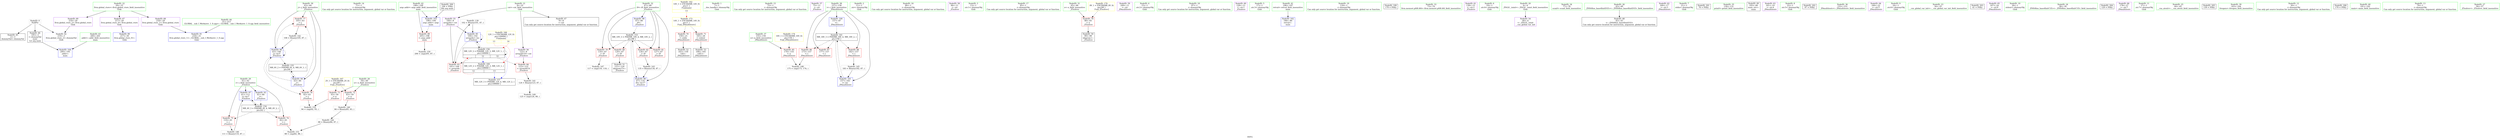 digraph "SVFG" {
	label="SVFG";

	Node0x55c436a67fd0 [shape=record,color=grey,label="{NodeID: 0\nNullPtr}"];
	Node0x55c436a67fd0 -> Node0x55c436a7e510[style=solid];
	Node0x55c436a67fd0 -> Node0x55c436a7e610[style=solid];
	Node0x55c436a67fd0 -> Node0x55c436a81ce0[style=solid];
	Node0x55c436a7e880 [shape=record,color=blue,label="{NodeID: 97\n61\<--111\ni\<--inc7\n_Z5solvev\n}"];
	Node0x55c436a7e880 -> Node0x55c436a8abe0[style=dashed];
	Node0x55c436a7c7f0 [shape=record,color=green,label="{NodeID: 14\n71\<--1\n\<--dummyObj\nCan only get source location for instruction, argument, global var or function.}"];
	Node0x55c436a7d5f0 [shape=record,color=green,label="{NodeID: 28\n59\<--60\nn\<--n_field_insensitive\n_Z5solvev\n}"];
	Node0x55c436a7d5f0 -> Node0x55c436a80c40[style=solid];
	Node0x55c436a7d5f0 -> Node0x55c436a80d10[style=solid];
	Node0x55c436a7e270 [shape=record,color=green,label="{NodeID: 42\n198\<--199\nargc.addr\<--argc.addr_field_insensitive\nmain\n}"];
	Node0x55c436a7e270 -> Node0x55c436a81a10[style=solid];
	Node0x55c436a7e270 -> Node0x55c436a7ed60[style=solid];
	Node0x55c436a7f610 [shape=record,color=grey,label="{NodeID: 139\n102 = Binary(101, 87, )\n}"];
	Node0x55c436a7f610 -> Node0x55c436a81f80[style=solid];
	Node0x55c436a7feb0 [shape=record,color=purple,label="{NodeID: 56\n122\<--8\narrayidx14\<--cnt\n_Z5solvev\n}"];
	Node0x55c436a7feb0 -> Node0x55c436a81600[style=solid];
	Node0x55c436a8a6e0 [shape=record,color=black,label="{NodeID: 153\nMR_10V_3 = PHI(MR_10V_4, MR_10V_2, )\npts\{68 \}\n}"];
	Node0x55c436a8a6e0 -> Node0x55c436a811f0[style=dashed];
	Node0x55c436a8a6e0 -> Node0x55c436a812c0[style=dashed];
	Node0x55c436a8a6e0 -> Node0x55c436a81390[style=dashed];
	Node0x55c436a8a6e0 -> Node0x55c436a81460[style=dashed];
	Node0x55c436a8a6e0 -> Node0x55c436a7ea20[style=dashed];
	Node0x55c436a80aa0 [shape=record,color=red,label="{NodeID: 70\n159\<--21\n\<--stdin\n_Z9multitestv\n}"];
	Node0x55c436a80aa0 -> Node0x55c436a7fb70[style=solid];
	Node0x55c436a8e280 [shape=record,color=yellow,style=double,label="{NodeID: 167\n2V_1 = ENCHI(MR_2V_0)\npts\{60 \}\nFun[_Z5solvev]}"];
	Node0x55c436a8e280 -> Node0x55c436a80c40[style=dashed];
	Node0x55c436a8e280 -> Node0x55c436a80d10[style=dashed];
	Node0x55c436a81600 [shape=record,color=red,label="{NodeID: 84\n123\<--122\n\<--arrayidx14\n_Z5solvev\n}"];
	Node0x55c436a81600 -> Node0x55c436a858d0[style=solid];
	Node0x55c436a68260 [shape=record,color=green,label="{NodeID: 1\n7\<--1\n__dso_handle\<--dummyObj\nGlob }"];
	Node0x55c436a7e950 [shape=record,color=blue,label="{NodeID: 98\n67\<--80\ni9\<--\n_Z5solvev\n}"];
	Node0x55c436a7e950 -> Node0x55c436a8a6e0[style=dashed];
	Node0x55c436a7c8f0 [shape=record,color=green,label="{NodeID: 15\n72\<--1\n\<--dummyObj\nCan only get source location for instruction, argument, global var or function.}"];
	Node0x55c436a7d6c0 [shape=record,color=green,label="{NodeID: 29\n61\<--62\ni\<--i_field_insensitive\n_Z5solvev\n}"];
	Node0x55c436a7d6c0 -> Node0x55c436a80de0[style=solid];
	Node0x55c436a7d6c0 -> Node0x55c436a80eb0[style=solid];
	Node0x55c436a7d6c0 -> Node0x55c436a81de0[style=solid];
	Node0x55c436a7d6c0 -> Node0x55c436a7e880[style=solid];
	Node0x55c436a7e340 [shape=record,color=green,label="{NodeID: 43\n200\<--201\n.addr\<--.addr_field_insensitive\nmain\n}"];
	Node0x55c436a7e340 -> Node0x55c436a7ee30[style=solid];
	Node0x55c436a85790 [shape=record,color=grey,label="{NodeID: 140\n84 = Binary(85, 83, )\n}"];
	Node0x55c436a85790 -> Node0x55c436a85d50[style=solid];
	Node0x55c436a7ff80 [shape=record,color=purple,label="{NodeID: 57\n75\<--11\n\<--.str\n_Z5solvev\n}"];
	Node0x55c436a8abe0 [shape=record,color=black,label="{NodeID: 154\nMR_4V_3 = PHI(MR_4V_4, MR_4V_2, )\npts\{62 \}\n}"];
	Node0x55c436a8abe0 -> Node0x55c436a80de0[style=dashed];
	Node0x55c436a8abe0 -> Node0x55c436a80eb0[style=dashed];
	Node0x55c436a8abe0 -> Node0x55c436a7e880[style=dashed];
	Node0x55c436a80b70 [shape=record,color=red,label="{NodeID: 71\n165\<--26\n\<--stdout\n_Z9multitestv\n}"];
	Node0x55c436a80b70 -> Node0x55c436a7fc40[style=solid];
	Node0x55c436a816d0 [shape=record,color=red,label="{NodeID: 85\n174\<--155\n\<--n\n_Z9multitestv\n}"];
	Node0x55c436a816d0 -> Node0x55c436a86350[style=solid];
	Node0x55c436a7be20 [shape=record,color=green,label="{NodeID: 2\n11\<--1\n.str\<--dummyObj\nGlob }"];
	Node0x55c436a7ea20 [shape=record,color=blue,label="{NodeID: 99\n67\<--135\ni9\<--inc17\n_Z5solvev\n}"];
	Node0x55c436a7ea20 -> Node0x55c436a8a6e0[style=dashed];
	Node0x55c436a7c9f0 [shape=record,color=green,label="{NodeID: 16\n80\<--1\n\<--dummyObj\nCan only get source location for instruction, argument, global var or function.}"];
	Node0x55c436a7d790 [shape=record,color=green,label="{NodeID: 30\n63\<--64\nj\<--j_field_insensitive\n_Z5solvev\n}"];
	Node0x55c436a7d790 -> Node0x55c436a80f80[style=solid];
	Node0x55c436a7d790 -> Node0x55c436a81050[style=solid];
	Node0x55c436a7d790 -> Node0x55c436a81eb0[style=solid];
	Node0x55c436a7d790 -> Node0x55c436a7e7b0[style=solid];
	Node0x55c436a7e410 [shape=record,color=green,label="{NodeID: 44\n31\<--213\n_GLOBAL__sub_I_Merkurev_1_0.cpp\<--_GLOBAL__sub_I_Merkurev_1_0.cpp_field_insensitive\n}"];
	Node0x55c436a7e410 -> Node0x55c436a81be0[style=solid];
	Node0x55c436a858d0 [shape=record,color=grey,label="{NodeID: 141\n124 = Binary(123, 87, )\n}"];
	Node0x55c436a858d0 -> Node0x55c436a864d0[style=solid];
	Node0x55c436a80050 [shape=record,color=purple,label="{NodeID: 58\n96\<--11\n\<--.str\n_Z5solvev\n}"];
	Node0x55c436a8b0e0 [shape=record,color=black,label="{NodeID: 155\nMR_6V_2 = PHI(MR_6V_4, MR_6V_1, )\npts\{64 \}\n}"];
	Node0x55c436a8b0e0 -> Node0x55c436a81eb0[style=dashed];
	Node0x55c436a80c40 [shape=record,color=red,label="{NodeID: 72\n83\<--59\n\<--n\n_Z5solvev\n}"];
	Node0x55c436a80c40 -> Node0x55c436a85790[style=solid];
	Node0x55c436a817a0 [shape=record,color=red,label="{NodeID: 86\n173\<--157\n\<--i\n_Z9multitestv\n}"];
	Node0x55c436a817a0 -> Node0x55c436a86350[style=solid];
	Node0x55c436a7b840 [shape=record,color=green,label="{NodeID: 3\n13\<--1\n.str.1\<--dummyObj\nGlob }"];
	Node0x55c436a7eaf0 [shape=record,color=blue,label="{NodeID: 100\n157\<--87\ni\<--\n_Z9multitestv\n}"];
	Node0x55c436a7eaf0 -> Node0x55c436a8cee0[style=dashed];
	Node0x55c436a7caf0 [shape=record,color=green,label="{NodeID: 17\n85\<--1\n\<--dummyObj\nCan only get source location for instruction, argument, global var or function.}"];
	Node0x55c436a7d860 [shape=record,color=green,label="{NodeID: 31\n65\<--66\nx\<--x_field_insensitive\n_Z5solvev\n}"];
	Node0x55c436a7d860 -> Node0x55c436a81120[style=solid];
	Node0x55c436a7e510 [shape=record,color=black,label="{NodeID: 45\n2\<--3\ndummyVal\<--dummyVal\n}"];
	Node0x55c436a85a50 [shape=record,color=grey,label="{NodeID: 142\n106 = Binary(105, 87, )\n}"];
	Node0x55c436a85a50 -> Node0x55c436a7e7b0[style=solid];
	Node0x55c436a80120 [shape=record,color=purple,label="{NodeID: 59\n169\<--11\n\<--.str\n_Z9multitestv\n}"];
	Node0x55c436a8b5e0 [shape=record,color=black,label="{NodeID: 156\nMR_12V_2 = PHI(MR_12V_3, MR_12V_1, )\npts\{100000 \}\n|{|<s4>12|<s5>14}}"];
	Node0x55c436a8b5e0 -> Node0x55c436a81530[style=dashed];
	Node0x55c436a8b5e0 -> Node0x55c436a81600[style=dashed];
	Node0x55c436a8b5e0 -> Node0x55c436a81f80[style=dashed];
	Node0x55c436a8b5e0 -> Node0x55c436a8b5e0[style=dashed];
	Node0x55c436a8b5e0:s4 -> Node0x55c436a8c9e0[style=dashed,color=blue];
	Node0x55c436a8b5e0:s5 -> Node0x55c436a8bae0[style=dashed,color=blue];
	Node0x55c436a80d10 [shape=record,color=red,label="{NodeID: 73\n93\<--59\n\<--n\n_Z5solvev\n}"];
	Node0x55c436a80d10 -> Node0x55c436a86950[style=solid];
	Node0x55c436a8e550 [shape=record,color=yellow,style=double,label="{NodeID: 170\n8V_1 = ENCHI(MR_8V_0)\npts\{66 \}\nFun[_Z5solvev]}"];
	Node0x55c436a8e550 -> Node0x55c436a81120[style=dashed];
	Node0x55c436a81870 [shape=record,color=red,label="{NodeID: 87\n177\<--157\n\<--i\n_Z9multitestv\n}"];
	Node0x55c436a7b8d0 [shape=record,color=green,label="{NodeID: 4\n15\<--1\n.str.2\<--dummyObj\nGlob }"];
	Node0x55c436a7ebc0 [shape=record,color=blue,label="{NodeID: 101\n157\<--183\ni\<--inc\n_Z9multitestv\n}"];
	Node0x55c436a7ebc0 -> Node0x55c436a8cee0[style=dashed];
	Node0x55c436a7cbf0 [shape=record,color=green,label="{NodeID: 18\n87\<--1\n\<--dummyObj\nCan only get source location for instruction, argument, global var or function.}"];
	Node0x55c436a7d930 [shape=record,color=green,label="{NodeID: 32\n67\<--68\ni9\<--i9_field_insensitive\n_Z5solvev\n}"];
	Node0x55c436a7d930 -> Node0x55c436a811f0[style=solid];
	Node0x55c436a7d930 -> Node0x55c436a812c0[style=solid];
	Node0x55c436a7d930 -> Node0x55c436a81390[style=solid];
	Node0x55c436a7d930 -> Node0x55c436a81460[style=solid];
	Node0x55c436a7d930 -> Node0x55c436a7e950[style=solid];
	Node0x55c436a7d930 -> Node0x55c436a7ea20[style=solid];
	Node0x55c436a7e610 [shape=record,color=black,label="{NodeID: 46\n195\<--3\n\<--dummyVal\nmain\n1st arg main }"];
	Node0x55c436a7e610 -> Node0x55c436a7ee30[style=solid];
	Node0x55c436a85bd0 [shape=record,color=grey,label="{NodeID: 143\n135 = Binary(134, 87, )\n}"];
	Node0x55c436a85bd0 -> Node0x55c436a7ea20[style=solid];
	Node0x55c436a801f0 [shape=record,color=purple,label="{NodeID: 60\n128\<--13\n\<--.str.1\n_Z5solvev\n}"];
	Node0x55c436a8bae0 [shape=record,color=black,label="{NodeID: 157\nMR_12V_3 = PHI(MR_12V_4, MR_12V_2, )\npts\{100000 \}\n}"];
	Node0x55c436a80de0 [shape=record,color=red,label="{NodeID: 74\n82\<--61\n\<--i\n_Z5solvev\n}"];
	Node0x55c436a80de0 -> Node0x55c436a867d0[style=solid];
	Node0x55c436a81940 [shape=record,color=red,label="{NodeID: 88\n182\<--157\n\<--i\n_Z9multitestv\n}"];
	Node0x55c436a81940 -> Node0x55c436a85ed0[style=solid];
	Node0x55c436a7b960 [shape=record,color=green,label="{NodeID: 5\n17\<--1\n.str.3\<--dummyObj\nGlob }"];
	Node0x55c436a7ec90 [shape=record,color=blue,label="{NodeID: 102\n196\<--80\nretval\<--\nmain\n}"];
	Node0x55c436a7ccf0 [shape=record,color=green,label="{NodeID: 19\n118\<--1\n\<--dummyObj\nCan only get source location for instruction, argument, global var or function.}"];
	Node0x55c436a97a30 [shape=record,color=black,label="{NodeID: 199\n179 = PHI()\n}"];
	Node0x55c436a7da00 [shape=record,color=green,label="{NodeID: 33\n73\<--74\nllvm.memset.p0i8.i64\<--llvm.memset.p0i8.i64_field_insensitive\n}"];
	Node0x55c436a7e6e0 [shape=record,color=black,label="{NodeID: 47\n9\<--8\n\<--cnt\nCan only get source location for instruction, argument, global var or function.}"];
	Node0x55c436a85d50 [shape=record,color=grey,label="{NodeID: 144\n86 = Binary(84, 87, )\n}"];
	Node0x55c436a85d50 -> Node0x55c436a867d0[style=solid];
	Node0x55c436a802c0 [shape=record,color=purple,label="{NodeID: 61\n138\<--15\n\<--.str.2\n_Z5solvev\n}"];
	Node0x55c436a80eb0 [shape=record,color=red,label="{NodeID: 75\n110\<--61\n\<--i\n_Z5solvev\n}"];
	Node0x55c436a80eb0 -> Node0x55c436a86050[style=solid];
	Node0x55c436a81a10 [shape=record,color=red,label="{NodeID: 89\n205\<--198\n\<--argc.addr\nmain\n}"];
	Node0x55c436a81a10 -> Node0x55c436a86650[style=solid];
	Node0x55c436a7b9f0 [shape=record,color=green,label="{NodeID: 6\n19\<--1\n.str.4\<--dummyObj\nGlob }"];
	Node0x55c436a7ed60 [shape=record,color=blue,label="{NodeID: 103\n198\<--194\nargc.addr\<--argc\nmain\n}"];
	Node0x55c436a7ed60 -> Node0x55c436a81a10[style=dashed];
	Node0x55c436a7cdf0 [shape=record,color=green,label="{NodeID: 20\n4\<--6\n_ZStL8__ioinit\<--_ZStL8__ioinit_field_insensitive\nGlob }"];
	Node0x55c436a7cdf0 -> Node0x55c436a7fd10[style=solid];
	Node0x55c436a97b30 [shape=record,color=black,label="{NodeID: 200\n194 = PHI()\n0th arg main }"];
	Node0x55c436a97b30 -> Node0x55c436a7ed60[style=solid];
	Node0x55c436a7db00 [shape=record,color=green,label="{NodeID: 34\n77\<--78\nscanf\<--scanf_field_insensitive\n}"];
	Node0x55c436a7f800 [shape=record,color=black,label="{NodeID: 48\n42\<--43\n\<--_ZNSt8ios_base4InitD1Ev\nCan only get source location for instruction, argument, global var or function.}"];
	Node0x55c436a85ed0 [shape=record,color=grey,label="{NodeID: 145\n183 = Binary(182, 87, )\n}"];
	Node0x55c436a85ed0 -> Node0x55c436a7ebc0[style=solid];
	Node0x55c436a80390 [shape=record,color=purple,label="{NodeID: 62\n160\<--17\n\<--.str.3\n_Z9multitestv\n}"];
	Node0x55c436a80f80 [shape=record,color=red,label="{NodeID: 76\n92\<--63\n\<--j\n_Z5solvev\n}"];
	Node0x55c436a80f80 -> Node0x55c436a86950[style=solid];
	Node0x55c436a8e7f0 [shape=record,color=yellow,style=double,label="{NodeID: 173\n14V_1 = ENCHI(MR_14V_0)\npts\{1 \}\nFun[_Z9multitestv]}"];
	Node0x55c436a8e7f0 -> Node0x55c436a80aa0[style=dashed];
	Node0x55c436a8e7f0 -> Node0x55c436a80b70[style=dashed];
	Node0x55c436a81ae0 [shape=record,color=blue,label="{NodeID: 90\n217\<--30\nllvm.global_ctors_0\<--\nGlob }"];
	Node0x55c436a7c360 [shape=record,color=green,label="{NodeID: 7\n21\<--1\nstdin\<--dummyObj\nGlob }"];
	Node0x55c436a7ee30 [shape=record,color=blue,label="{NodeID: 104\n200\<--195\n.addr\<--\nmain\n}"];
	Node0x55c436a7cef0 [shape=record,color=green,label="{NodeID: 21\n8\<--10\ncnt\<--cnt_field_insensitive\nGlob }"];
	Node0x55c436a7cef0 -> Node0x55c436a7e6e0[style=solid];
	Node0x55c436a7cef0 -> Node0x55c436a7fde0[style=solid];
	Node0x55c436a7cef0 -> Node0x55c436a7feb0[style=solid];
	Node0x55c436a987b0 [shape=record,color=black,label="{NodeID: 201\n76 = PHI()\n}"];
	Node0x55c436a7dc00 [shape=record,color=green,label="{NodeID: 35\n130\<--131\nprintf\<--printf_field_insensitive\n}"];
	Node0x55c436a7f900 [shape=record,color=black,label="{NodeID: 49\n193\<--80\nmain_ret\<--\nmain\n}"];
	Node0x55c436a86050 [shape=record,color=grey,label="{NodeID: 146\n111 = Binary(110, 87, )\n}"];
	Node0x55c436a86050 -> Node0x55c436a7e880[style=solid];
	Node0x55c436a80460 [shape=record,color=purple,label="{NodeID: 63\n161\<--19\n\<--.str.4\n_Z9multitestv\n}"];
	Node0x55c436a8c9e0 [shape=record,color=black,label="{NodeID: 160\nMR_12V_2 = PHI(MR_12V_3, MR_12V_1, )\npts\{100000 \}\n|{<s0>12|<s1>13}}"];
	Node0x55c436a8c9e0:s0 -> Node0x55c436a8b5e0[style=dashed,color=red];
	Node0x55c436a8c9e0:s1 -> Node0x55c436a8bae0[style=dashed,color=blue];
	Node0x55c436a81050 [shape=record,color=red,label="{NodeID: 77\n105\<--63\n\<--j\n_Z5solvev\n}"];
	Node0x55c436a81050 -> Node0x55c436a85a50[style=solid];
	Node0x55c436a8e900 [shape=record,color=yellow,style=double,label="{NodeID: 174\n16V_1 = ENCHI(MR_16V_0)\npts\{156 \}\nFun[_Z9multitestv]}"];
	Node0x55c436a8e900 -> Node0x55c436a816d0[style=dashed];
	Node0x55c436a81be0 [shape=record,color=blue,label="{NodeID: 91\n218\<--31\nllvm.global_ctors_1\<--_GLOBAL__sub_I_Merkurev_1_0.cpp\nGlob }"];
	Node0x55c436a7c3f0 [shape=record,color=green,label="{NodeID: 8\n22\<--1\n.str.5\<--dummyObj\nGlob }"];
	Node0x55c436a7cff0 [shape=record,color=green,label="{NodeID: 22\n29\<--33\nllvm.global_ctors\<--llvm.global_ctors_field_insensitive\nGlob }"];
	Node0x55c436a7cff0 -> Node0x55c436a807a0[style=solid];
	Node0x55c436a7cff0 -> Node0x55c436a808a0[style=solid];
	Node0x55c436a7cff0 -> Node0x55c436a809a0[style=solid];
	Node0x55c436a988b0 [shape=record,color=black,label="{NodeID: 202\n97 = PHI()\n}"];
	Node0x55c436a7dd00 [shape=record,color=green,label="{NodeID: 36\n152\<--153\n_Z9multitestv\<--_Z9multitestv_field_insensitive\n}"];
	Node0x55c436a7f9d0 [shape=record,color=black,label="{NodeID: 50\n99\<--98\nidxprom\<--\n_Z5solvev\n}"];
	Node0x55c436a861d0 [shape=record,color=grey,label="{NodeID: 147\n117 = cmp(116, 118, )\n}"];
	Node0x55c436a80530 [shape=record,color=purple,label="{NodeID: 64\n166\<--22\n\<--.str.5\n_Z9multitestv\n}"];
	Node0x55c436a8cee0 [shape=record,color=black,label="{NodeID: 161\nMR_18V_3 = PHI(MR_18V_4, MR_18V_2, )\npts\{158 \}\n}"];
	Node0x55c436a8cee0 -> Node0x55c436a817a0[style=dashed];
	Node0x55c436a8cee0 -> Node0x55c436a81870[style=dashed];
	Node0x55c436a8cee0 -> Node0x55c436a81940[style=dashed];
	Node0x55c436a8cee0 -> Node0x55c436a7ebc0[style=dashed];
	Node0x55c436a81120 [shape=record,color=red,label="{NodeID: 78\n98\<--65\n\<--x\n_Z5solvev\n}"];
	Node0x55c436a81120 -> Node0x55c436a7f9d0[style=solid];
	Node0x55c436a81ce0 [shape=record,color=blue, style = dotted,label="{NodeID: 92\n219\<--3\nllvm.global_ctors_2\<--dummyVal\nGlob }"];
	Node0x55c436a7c480 [shape=record,color=green,label="{NodeID: 9\n24\<--1\n.str.6\<--dummyObj\nGlob }"];
	Node0x55c436a7d0f0 [shape=record,color=green,label="{NodeID: 23\n34\<--35\n__cxx_global_var_init\<--__cxx_global_var_init_field_insensitive\n}"];
	Node0x55c436a989b0 [shape=record,color=black,label="{NodeID: 203\n41 = PHI()\n}"];
	Node0x55c436a7de00 [shape=record,color=green,label="{NodeID: 37\n155\<--156\nn\<--n_field_insensitive\n_Z9multitestv\n}"];
	Node0x55c436a7de00 -> Node0x55c436a816d0[style=solid];
	Node0x55c436a7faa0 [shape=record,color=black,label="{NodeID: 51\n121\<--120\nidxprom13\<--\n_Z5solvev\n}"];
	Node0x55c436a86350 [shape=record,color=grey,label="{NodeID: 148\n175 = cmp(173, 174, )\n}"];
	Node0x55c436a80600 [shape=record,color=purple,label="{NodeID: 65\n167\<--24\n\<--.str.6\n_Z9multitestv\n}"];
	Node0x55c436a8d3e0 [shape=record,color=yellow,style=double,label="{NodeID: 162\n14V_1 = ENCHI(MR_14V_0)\npts\{1 \}\nFun[main]|{<s0>13}}"];
	Node0x55c436a8d3e0:s0 -> Node0x55c436a8e7f0[style=dashed,color=red];
	Node0x55c436a811f0 [shape=record,color=red,label="{NodeID: 79\n116\<--67\n\<--i9\n_Z5solvev\n}"];
	Node0x55c436a811f0 -> Node0x55c436a861d0[style=solid];
	Node0x55c436a81de0 [shape=record,color=blue,label="{NodeID: 93\n61\<--80\ni\<--\n_Z5solvev\n}"];
	Node0x55c436a81de0 -> Node0x55c436a8abe0[style=dashed];
	Node0x55c436a7c510 [shape=record,color=green,label="{NodeID: 10\n26\<--1\nstdout\<--dummyObj\nGlob }"];
	Node0x55c436a7d1f0 [shape=record,color=green,label="{NodeID: 24\n38\<--39\n_ZNSt8ios_base4InitC1Ev\<--_ZNSt8ios_base4InitC1Ev_field_insensitive\n}"];
	Node0x55c436a98ab0 [shape=record,color=black,label="{NodeID: 204\n129 = PHI()\n}"];
	Node0x55c436a7ded0 [shape=record,color=green,label="{NodeID: 38\n157\<--158\ni\<--i_field_insensitive\n_Z9multitestv\n}"];
	Node0x55c436a7ded0 -> Node0x55c436a817a0[style=solid];
	Node0x55c436a7ded0 -> Node0x55c436a81870[style=solid];
	Node0x55c436a7ded0 -> Node0x55c436a81940[style=solid];
	Node0x55c436a7ded0 -> Node0x55c436a7eaf0[style=solid];
	Node0x55c436a7ded0 -> Node0x55c436a7ebc0[style=solid];
	Node0x55c436a7fb70 [shape=record,color=black,label="{NodeID: 52\n162\<--159\ncall\<--\n_Z9multitestv\n}"];
	Node0x55c436a864d0 [shape=record,color=grey,label="{NodeID: 149\n125 = cmp(124, 80, )\n}"];
	Node0x55c436a806d0 [shape=record,color=purple,label="{NodeID: 66\n178\<--27\n\<--.str.7\n_Z9multitestv\n}"];
	Node0x55c436a812c0 [shape=record,color=red,label="{NodeID: 80\n120\<--67\n\<--i9\n_Z5solvev\n}"];
	Node0x55c436a812c0 -> Node0x55c436a7faa0[style=solid];
	Node0x55c436a81eb0 [shape=record,color=blue,label="{NodeID: 94\n63\<--80\nj\<--\n_Z5solvev\n}"];
	Node0x55c436a81eb0 -> Node0x55c436a80f80[style=dashed];
	Node0x55c436a81eb0 -> Node0x55c436a81050[style=dashed];
	Node0x55c436a81eb0 -> Node0x55c436a7e7b0[style=dashed];
	Node0x55c436a81eb0 -> Node0x55c436a8b0e0[style=dashed];
	Node0x55c436a7c5a0 [shape=record,color=green,label="{NodeID: 11\n27\<--1\n.str.7\<--dummyObj\nGlob }"];
	Node0x55c436a7d2f0 [shape=record,color=green,label="{NodeID: 25\n44\<--45\n__cxa_atexit\<--__cxa_atexit_field_insensitive\n}"];
	Node0x55c436a98bb0 [shape=record,color=black,label="{NodeID: 205\n139 = PHI()\n}"];
	Node0x55c436a7dfa0 [shape=record,color=green,label="{NodeID: 39\n163\<--164\nfreopen\<--freopen_field_insensitive\n}"];
	Node0x55c436a7fc40 [shape=record,color=black,label="{NodeID: 53\n168\<--165\ncall1\<--\n_Z9multitestv\n}"];
	Node0x55c436a86650 [shape=record,color=grey,label="{NodeID: 150\n206 = cmp(205, 87, )\n}"];
	Node0x55c436a807a0 [shape=record,color=purple,label="{NodeID: 67\n217\<--29\nllvm.global_ctors_0\<--llvm.global_ctors\nGlob }"];
	Node0x55c436a807a0 -> Node0x55c436a81ae0[style=solid];
	Node0x55c436a81390 [shape=record,color=red,label="{NodeID: 81\n127\<--67\n\<--i9\n_Z5solvev\n}"];
	Node0x55c436a81f80 [shape=record,color=blue,label="{NodeID: 95\n100\<--102\narrayidx\<--inc\n_Z5solvev\n}"];
	Node0x55c436a81f80 -> Node0x55c436a81530[style=dashed];
	Node0x55c436a81f80 -> Node0x55c436a81f80[style=dashed];
	Node0x55c436a81f80 -> Node0x55c436a8b5e0[style=dashed];
	Node0x55c436a7c630 [shape=record,color=green,label="{NodeID: 12\n30\<--1\n\<--dummyObj\nCan only get source location for instruction, argument, global var or function.}"];
	Node0x55c436a7d3f0 [shape=record,color=green,label="{NodeID: 26\n43\<--49\n_ZNSt8ios_base4InitD1Ev\<--_ZNSt8ios_base4InitD1Ev_field_insensitive\n}"];
	Node0x55c436a7d3f0 -> Node0x55c436a7f800[style=solid];
	Node0x55c436a98cb0 [shape=record,color=black,label="{NodeID: 206\n170 = PHI()\n}"];
	Node0x55c436a7e0a0 [shape=record,color=green,label="{NodeID: 40\n191\<--192\nmain\<--main_field_insensitive\n}"];
	Node0x55c436a7fd10 [shape=record,color=purple,label="{NodeID: 54\n40\<--4\n\<--_ZStL8__ioinit\n__cxx_global_var_init\n}"];
	Node0x55c436a867d0 [shape=record,color=grey,label="{NodeID: 151\n88 = cmp(82, 86, )\n}"];
	Node0x55c436a808a0 [shape=record,color=purple,label="{NodeID: 68\n218\<--29\nllvm.global_ctors_1\<--llvm.global_ctors\nGlob }"];
	Node0x55c436a808a0 -> Node0x55c436a81be0[style=solid];
	Node0x55c436a81460 [shape=record,color=red,label="{NodeID: 82\n134\<--67\n\<--i9\n_Z5solvev\n}"];
	Node0x55c436a81460 -> Node0x55c436a85bd0[style=solid];
	Node0x55c436a7e7b0 [shape=record,color=blue,label="{NodeID: 96\n63\<--106\nj\<--inc5\n_Z5solvev\n}"];
	Node0x55c436a7e7b0 -> Node0x55c436a80f80[style=dashed];
	Node0x55c436a7e7b0 -> Node0x55c436a81050[style=dashed];
	Node0x55c436a7e7b0 -> Node0x55c436a7e7b0[style=dashed];
	Node0x55c436a7e7b0 -> Node0x55c436a8b0e0[style=dashed];
	Node0x55c436a7c6f0 [shape=record,color=green,label="{NodeID: 13\n70\<--1\n\<--dummyObj\nCan only get source location for instruction, argument, global var or function.}"];
	Node0x55c436a7d4f0 [shape=record,color=green,label="{NodeID: 27\n56\<--57\n_Z5solvev\<--_Z5solvev_field_insensitive\n}"];
	Node0x55c436a7e1a0 [shape=record,color=green,label="{NodeID: 41\n196\<--197\nretval\<--retval_field_insensitive\nmain\n}"];
	Node0x55c436a7e1a0 -> Node0x55c436a7ec90[style=solid];
	Node0x55c436a7fde0 [shape=record,color=purple,label="{NodeID: 55\n100\<--8\narrayidx\<--cnt\n_Z5solvev\n}"];
	Node0x55c436a7fde0 -> Node0x55c436a81530[style=solid];
	Node0x55c436a7fde0 -> Node0x55c436a81f80[style=solid];
	Node0x55c436a86950 [shape=record,color=grey,label="{NodeID: 152\n94 = cmp(92, 93, )\n}"];
	Node0x55c436a809a0 [shape=record,color=purple,label="{NodeID: 69\n219\<--29\nllvm.global_ctors_2\<--llvm.global_ctors\nGlob }"];
	Node0x55c436a809a0 -> Node0x55c436a81ce0[style=solid];
	Node0x55c436a8e1a0 [shape=record,color=yellow,style=double,label="{NodeID: 166\n12V_1 = ENCHI(MR_12V_0)\npts\{100000 \}\nFun[main]|{<s0>13|<s1>14}}"];
	Node0x55c436a8e1a0:s0 -> Node0x55c436a8c9e0[style=dashed,color=red];
	Node0x55c436a8e1a0:s1 -> Node0x55c436a8b5e0[style=dashed,color=red];
	Node0x55c436a81530 [shape=record,color=red,label="{NodeID: 83\n101\<--100\n\<--arrayidx\n_Z5solvev\n}"];
	Node0x55c436a81530 -> Node0x55c436a7f610[style=solid];
}
